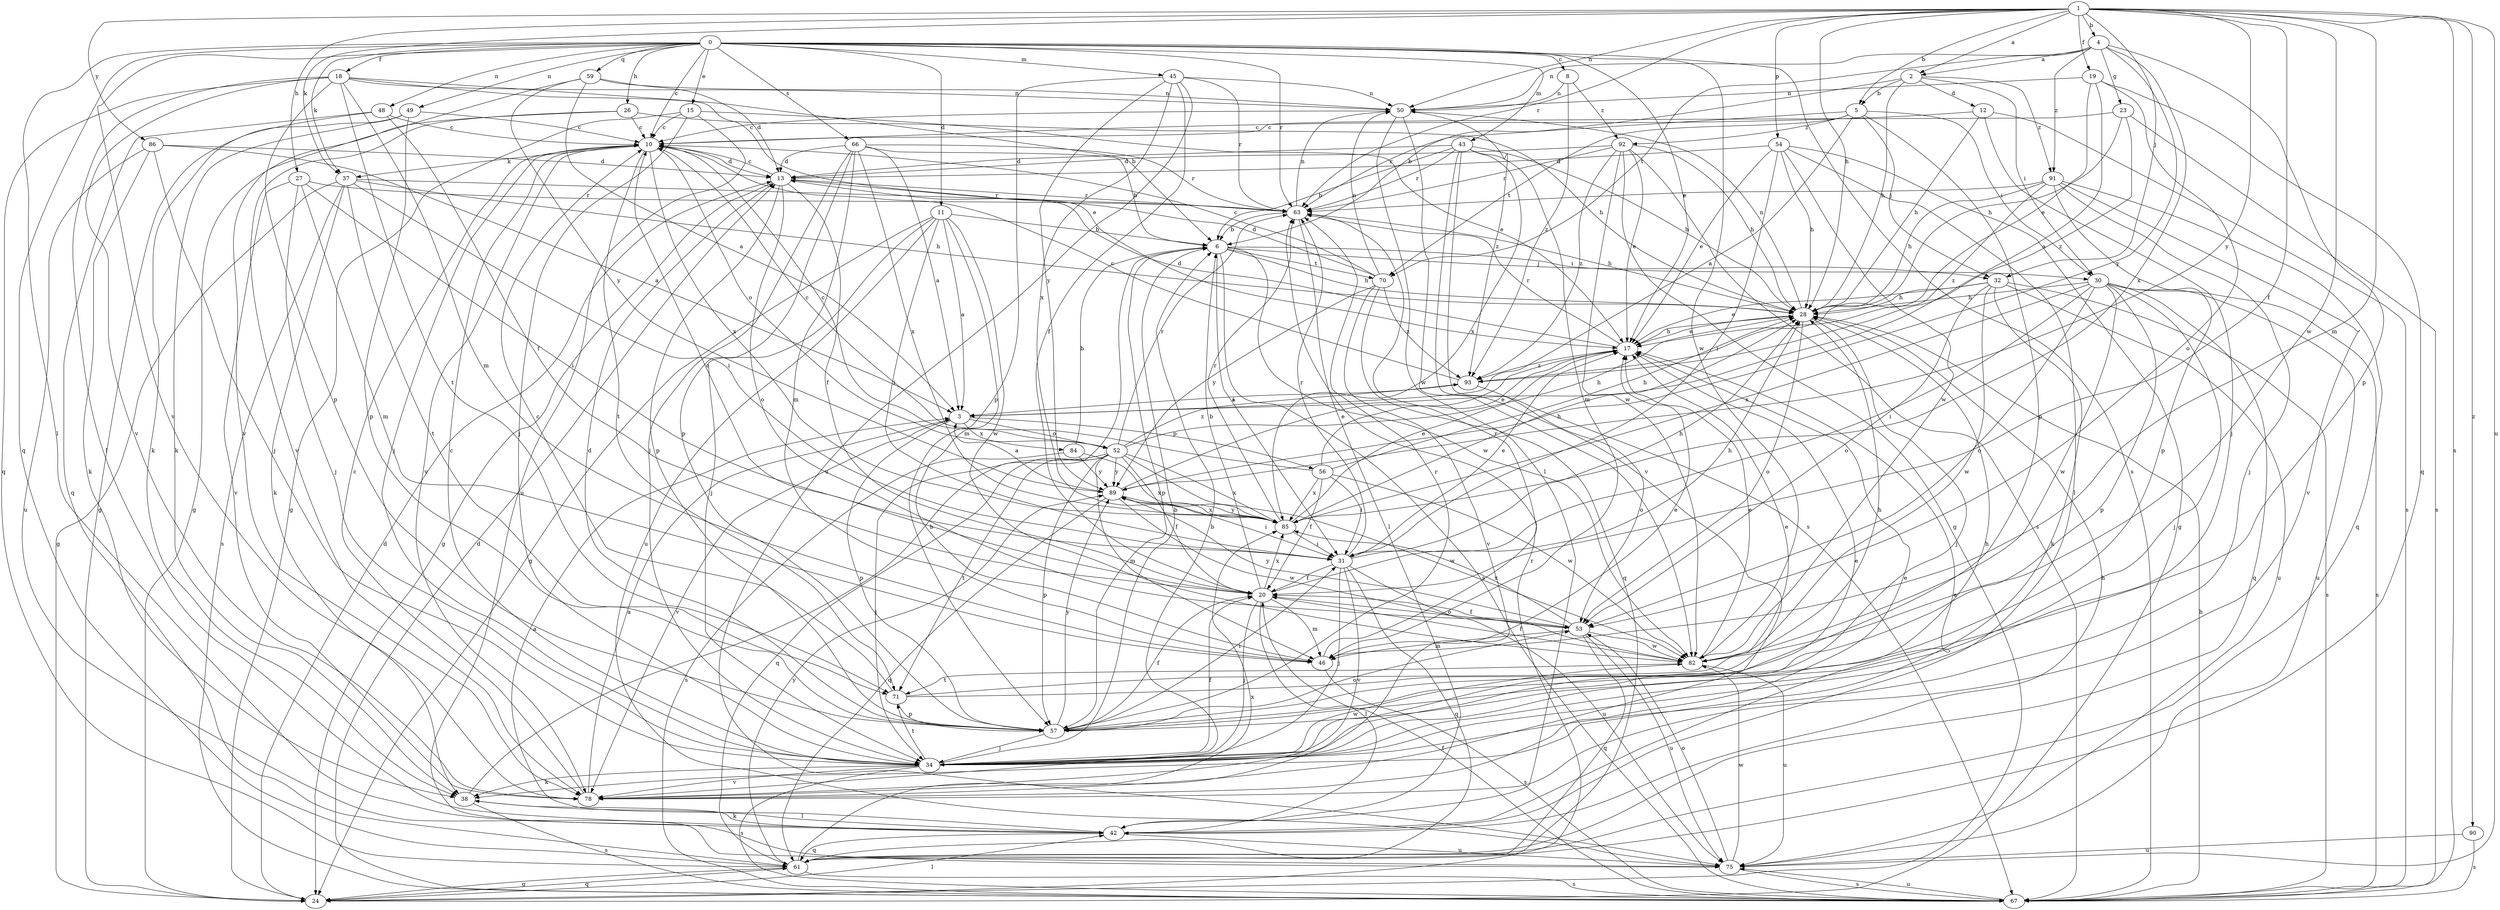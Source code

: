 strict digraph  {
0;
1;
2;
3;
4;
5;
6;
8;
10;
11;
12;
13;
15;
17;
18;
19;
20;
23;
24;
26;
27;
28;
30;
31;
32;
34;
37;
38;
42;
43;
45;
46;
48;
49;
50;
52;
53;
54;
56;
57;
59;
61;
63;
66;
67;
70;
71;
75;
78;
82;
84;
85;
86;
89;
90;
91;
92;
93;
0 -> 8  [label=c];
0 -> 10  [label=c];
0 -> 11  [label=d];
0 -> 15  [label=e];
0 -> 17  [label=e];
0 -> 18  [label=f];
0 -> 26  [label=h];
0 -> 37  [label=k];
0 -> 42  [label=l];
0 -> 43  [label=m];
0 -> 45  [label=m];
0 -> 48  [label=n];
0 -> 49  [label=n];
0 -> 59  [label=q];
0 -> 61  [label=q];
0 -> 63  [label=r];
0 -> 66  [label=s];
0 -> 67  [label=s];
0 -> 78  [label=v];
0 -> 82  [label=w];
1 -> 2  [label=a];
1 -> 4  [label=b];
1 -> 5  [label=b];
1 -> 19  [label=f];
1 -> 20  [label=f];
1 -> 27  [label=h];
1 -> 28  [label=h];
1 -> 32  [label=j];
1 -> 37  [label=k];
1 -> 46  [label=m];
1 -> 50  [label=n];
1 -> 54  [label=p];
1 -> 63  [label=r];
1 -> 67  [label=s];
1 -> 75  [label=u];
1 -> 82  [label=w];
1 -> 86  [label=y];
1 -> 89  [label=y];
1 -> 90  [label=z];
2 -> 5  [label=b];
2 -> 6  [label=b];
2 -> 12  [label=d];
2 -> 28  [label=h];
2 -> 30  [label=i];
2 -> 91  [label=z];
3 -> 52  [label=o];
3 -> 56  [label=p];
3 -> 57  [label=p];
3 -> 78  [label=v];
3 -> 84  [label=x];
4 -> 2  [label=a];
4 -> 23  [label=g];
4 -> 50  [label=n];
4 -> 57  [label=p];
4 -> 70  [label=t];
4 -> 85  [label=x];
4 -> 89  [label=y];
4 -> 91  [label=z];
5 -> 3  [label=a];
5 -> 30  [label=i];
5 -> 32  [label=j];
5 -> 57  [label=p];
5 -> 63  [label=r];
5 -> 70  [label=t];
5 -> 92  [label=z];
6 -> 28  [label=h];
6 -> 30  [label=i];
6 -> 31  [label=i];
6 -> 32  [label=j];
6 -> 57  [label=p];
6 -> 67  [label=s];
6 -> 70  [label=t];
6 -> 82  [label=w];
8 -> 50  [label=n];
8 -> 92  [label=z];
8 -> 93  [label=z];
10 -> 13  [label=d];
10 -> 34  [label=j];
10 -> 37  [label=k];
10 -> 52  [label=o];
10 -> 71  [label=t];
10 -> 78  [label=v];
10 -> 85  [label=x];
11 -> 3  [label=a];
11 -> 6  [label=b];
11 -> 24  [label=g];
11 -> 31  [label=i];
11 -> 34  [label=j];
11 -> 46  [label=m];
11 -> 75  [label=u];
11 -> 82  [label=w];
12 -> 10  [label=c];
12 -> 28  [label=h];
12 -> 34  [label=j];
12 -> 67  [label=s];
13 -> 10  [label=c];
13 -> 20  [label=f];
13 -> 24  [label=g];
13 -> 53  [label=o];
13 -> 57  [label=p];
13 -> 63  [label=r];
15 -> 10  [label=c];
15 -> 17  [label=e];
15 -> 24  [label=g];
15 -> 34  [label=j];
15 -> 75  [label=u];
17 -> 13  [label=d];
17 -> 28  [label=h];
17 -> 63  [label=r];
17 -> 93  [label=z];
18 -> 6  [label=b];
18 -> 17  [label=e];
18 -> 42  [label=l];
18 -> 46  [label=m];
18 -> 50  [label=n];
18 -> 57  [label=p];
18 -> 61  [label=q];
18 -> 71  [label=t];
18 -> 78  [label=v];
19 -> 3  [label=a];
19 -> 17  [label=e];
19 -> 50  [label=n];
19 -> 53  [label=o];
19 -> 61  [label=q];
20 -> 6  [label=b];
20 -> 10  [label=c];
20 -> 28  [label=h];
20 -> 34  [label=j];
20 -> 42  [label=l];
20 -> 46  [label=m];
20 -> 53  [label=o];
20 -> 85  [label=x];
23 -> 10  [label=c];
23 -> 28  [label=h];
23 -> 67  [label=s];
23 -> 93  [label=z];
24 -> 13  [label=d];
24 -> 42  [label=l];
24 -> 61  [label=q];
24 -> 63  [label=r];
26 -> 10  [label=c];
26 -> 24  [label=g];
26 -> 28  [label=h];
26 -> 78  [label=v];
27 -> 31  [label=i];
27 -> 34  [label=j];
27 -> 46  [label=m];
27 -> 63  [label=r];
27 -> 78  [label=v];
28 -> 17  [label=e];
28 -> 34  [label=j];
28 -> 50  [label=n];
28 -> 53  [label=o];
30 -> 28  [label=h];
30 -> 31  [label=i];
30 -> 34  [label=j];
30 -> 53  [label=o];
30 -> 57  [label=p];
30 -> 61  [label=q];
30 -> 67  [label=s];
30 -> 75  [label=u];
30 -> 82  [label=w];
30 -> 85  [label=x];
31 -> 17  [label=e];
31 -> 20  [label=f];
31 -> 28  [label=h];
31 -> 34  [label=j];
31 -> 61  [label=q];
31 -> 63  [label=r];
31 -> 75  [label=u];
31 -> 78  [label=v];
32 -> 17  [label=e];
32 -> 28  [label=h];
32 -> 38  [label=k];
32 -> 53  [label=o];
32 -> 67  [label=s];
32 -> 75  [label=u];
32 -> 82  [label=w];
34 -> 6  [label=b];
34 -> 10  [label=c];
34 -> 17  [label=e];
34 -> 20  [label=f];
34 -> 28  [label=h];
34 -> 38  [label=k];
34 -> 67  [label=s];
34 -> 71  [label=t];
34 -> 78  [label=v];
34 -> 82  [label=w];
37 -> 24  [label=g];
37 -> 28  [label=h];
37 -> 31  [label=i];
37 -> 38  [label=k];
37 -> 63  [label=r];
37 -> 67  [label=s];
37 -> 71  [label=t];
38 -> 6  [label=b];
38 -> 42  [label=l];
38 -> 67  [label=s];
42 -> 3  [label=a];
42 -> 17  [label=e];
42 -> 28  [label=h];
42 -> 38  [label=k];
42 -> 61  [label=q];
42 -> 75  [label=u];
43 -> 6  [label=b];
43 -> 13  [label=d];
43 -> 28  [label=h];
43 -> 46  [label=m];
43 -> 63  [label=r];
43 -> 67  [label=s];
43 -> 78  [label=v];
43 -> 85  [label=x];
45 -> 20  [label=f];
45 -> 50  [label=n];
45 -> 57  [label=p];
45 -> 63  [label=r];
45 -> 75  [label=u];
45 -> 85  [label=x];
45 -> 89  [label=y];
46 -> 17  [label=e];
46 -> 63  [label=r];
46 -> 67  [label=s];
48 -> 10  [label=c];
48 -> 20  [label=f];
48 -> 38  [label=k];
48 -> 61  [label=q];
49 -> 10  [label=c];
49 -> 24  [label=g];
49 -> 38  [label=k];
49 -> 57  [label=p];
50 -> 10  [label=c];
50 -> 42  [label=l];
50 -> 82  [label=w];
50 -> 93  [label=z];
52 -> 10  [label=c];
52 -> 20  [label=f];
52 -> 28  [label=h];
52 -> 34  [label=j];
52 -> 46  [label=m];
52 -> 57  [label=p];
52 -> 61  [label=q];
52 -> 63  [label=r];
52 -> 71  [label=t];
52 -> 82  [label=w];
52 -> 85  [label=x];
52 -> 89  [label=y];
52 -> 93  [label=z];
53 -> 20  [label=f];
53 -> 46  [label=m];
53 -> 61  [label=q];
53 -> 75  [label=u];
53 -> 82  [label=w];
53 -> 85  [label=x];
53 -> 89  [label=y];
54 -> 13  [label=d];
54 -> 17  [label=e];
54 -> 24  [label=g];
54 -> 28  [label=h];
54 -> 31  [label=i];
54 -> 42  [label=l];
54 -> 82  [label=w];
56 -> 10  [label=c];
56 -> 17  [label=e];
56 -> 20  [label=f];
56 -> 28  [label=h];
56 -> 31  [label=i];
56 -> 82  [label=w];
56 -> 85  [label=x];
57 -> 13  [label=d];
57 -> 20  [label=f];
57 -> 31  [label=i];
57 -> 34  [label=j];
57 -> 53  [label=o];
57 -> 63  [label=r];
57 -> 89  [label=y];
59 -> 3  [label=a];
59 -> 13  [label=d];
59 -> 50  [label=n];
59 -> 78  [label=v];
59 -> 89  [label=y];
61 -> 24  [label=g];
61 -> 67  [label=s];
61 -> 85  [label=x];
61 -> 89  [label=y];
63 -> 6  [label=b];
63 -> 28  [label=h];
63 -> 42  [label=l];
63 -> 50  [label=n];
66 -> 3  [label=a];
66 -> 6  [label=b];
66 -> 13  [label=d];
66 -> 34  [label=j];
66 -> 46  [label=m];
66 -> 57  [label=p];
66 -> 63  [label=r];
66 -> 85  [label=x];
67 -> 13  [label=d];
67 -> 20  [label=f];
67 -> 28  [label=h];
67 -> 75  [label=u];
70 -> 10  [label=c];
70 -> 13  [label=d];
70 -> 50  [label=n];
70 -> 61  [label=q];
70 -> 78  [label=v];
70 -> 89  [label=y];
70 -> 93  [label=z];
71 -> 10  [label=c];
71 -> 17  [label=e];
71 -> 28  [label=h];
71 -> 57  [label=p];
75 -> 53  [label=o];
75 -> 67  [label=s];
75 -> 82  [label=w];
78 -> 3  [label=a];
78 -> 6  [label=b];
78 -> 10  [label=c];
78 -> 17  [label=e];
82 -> 17  [label=e];
82 -> 20  [label=f];
82 -> 71  [label=t];
82 -> 75  [label=u];
84 -> 6  [label=b];
84 -> 67  [label=s];
84 -> 85  [label=x];
84 -> 89  [label=y];
85 -> 17  [label=e];
85 -> 28  [label=h];
85 -> 31  [label=i];
85 -> 63  [label=r];
85 -> 89  [label=y];
86 -> 3  [label=a];
86 -> 13  [label=d];
86 -> 34  [label=j];
86 -> 38  [label=k];
86 -> 75  [label=u];
89 -> 3  [label=a];
89 -> 17  [label=e];
89 -> 31  [label=i];
89 -> 61  [label=q];
89 -> 82  [label=w];
89 -> 85  [label=x];
90 -> 67  [label=s];
90 -> 75  [label=u];
91 -> 28  [label=h];
91 -> 34  [label=j];
91 -> 57  [label=p];
91 -> 61  [label=q];
91 -> 63  [label=r];
91 -> 78  [label=v];
91 -> 93  [label=z];
92 -> 13  [label=d];
92 -> 17  [label=e];
92 -> 24  [label=g];
92 -> 28  [label=h];
92 -> 63  [label=r];
92 -> 67  [label=s];
92 -> 82  [label=w];
92 -> 93  [label=z];
93 -> 3  [label=a];
93 -> 10  [label=c];
93 -> 53  [label=o];
}
